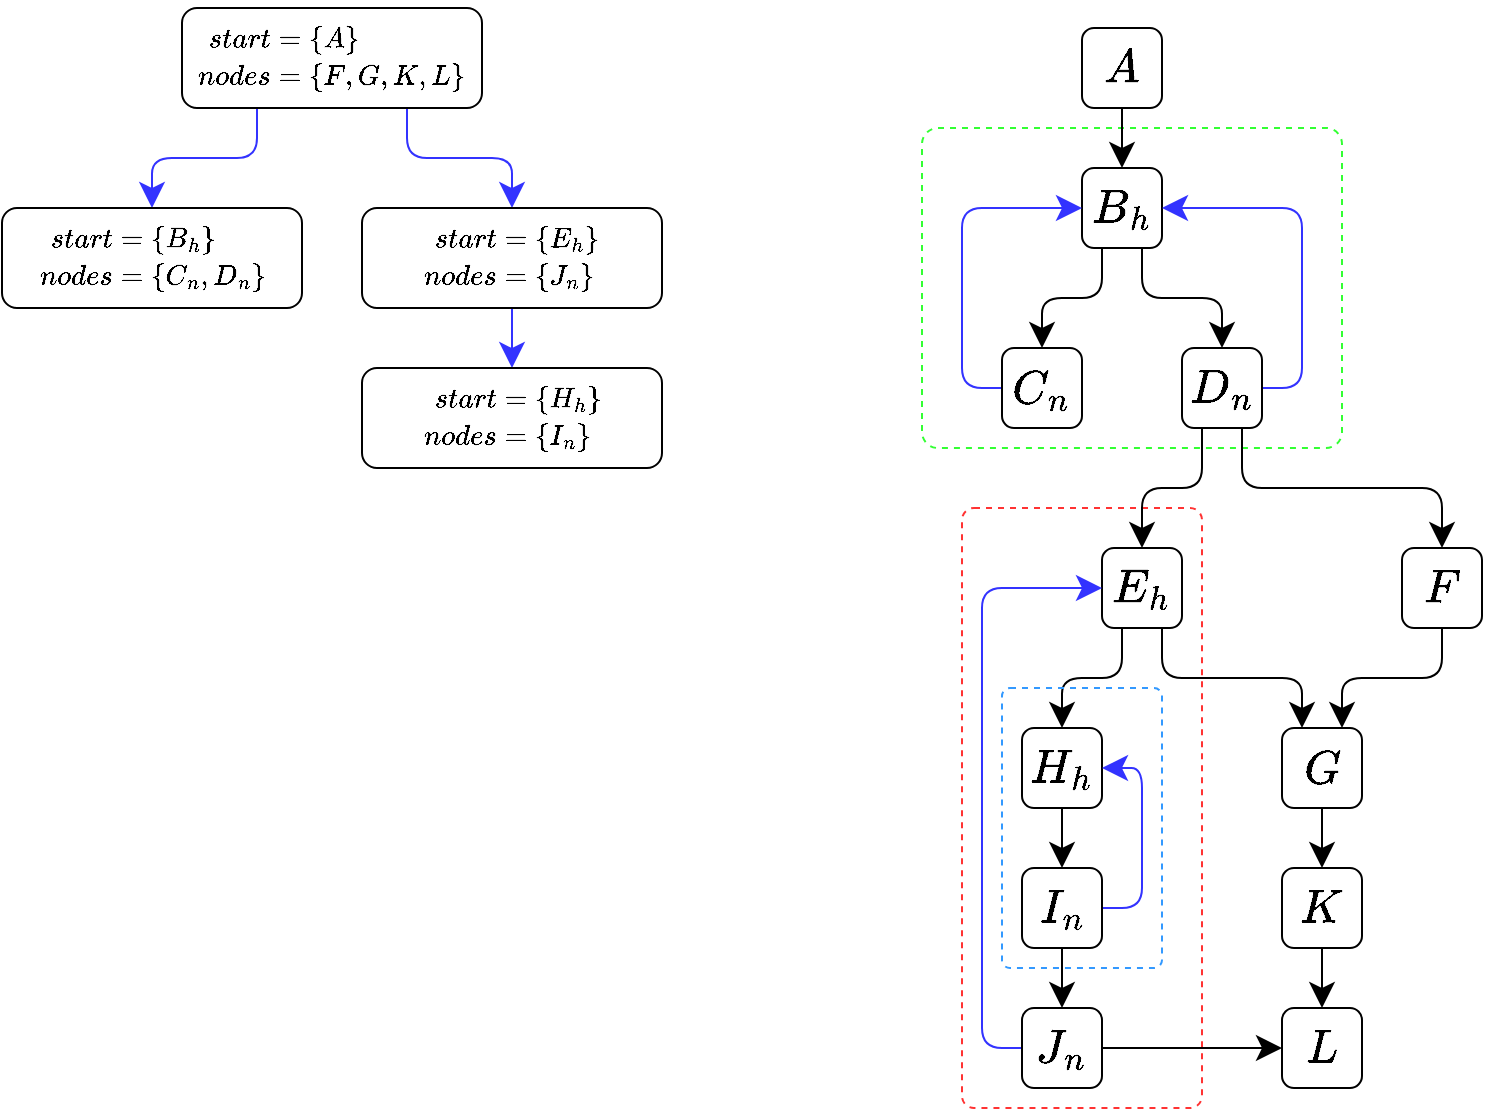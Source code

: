 <mxfile version="13.9.9" type="device"><diagram id="2R2VvhQD0RjQypz-PI-L" name="Page-1"><mxGraphModel dx="1086" dy="966" grid="1" gridSize="10" guides="1" tooltips="1" connect="1" arrows="1" fold="1" page="1" pageScale="1" pageWidth="850" pageHeight="1100" math="1" shadow="0"><root><mxCell id="0"/><mxCell id="1" parent="0"/><mxCell id="mpQRGWweKAERBZ0DxrK1-35" value="" style="rounded=1;whiteSpace=wrap;html=1;arcSize=5;dashed=1;fillColor=none;strokeColor=#FF3333;" vertex="1" parent="1"><mxGeometry x="500" y="300" width="120" height="300" as="geometry"/></mxCell><mxCell id="mpQRGWweKAERBZ0DxrK1-33" value="" style="rounded=1;whiteSpace=wrap;html=1;arcSize=5;dashed=1;fillColor=none;strokeColor=#33FF33;" vertex="1" parent="1"><mxGeometry x="480" y="110" width="210" height="160" as="geometry"/></mxCell><mxCell id="mpQRGWweKAERBZ0DxrK1-6" style="edgeStyle=orthogonalEdgeStyle;rounded=0;orthogonalLoop=1;jettySize=auto;html=1;exitX=0.5;exitY=1;exitDx=0;exitDy=0;entryX=0.5;entryY=0;entryDx=0;entryDy=0;endSize=10;" edge="1" parent="1" source="mpQRGWweKAERBZ0DxrK1-2" target="mpQRGWweKAERBZ0DxrK1-3"><mxGeometry relative="1" as="geometry"/></mxCell><mxCell id="mpQRGWweKAERBZ0DxrK1-2" value="$$A$$" style="rounded=1;whiteSpace=wrap;html=1;fontSize=20;" vertex="1" parent="1"><mxGeometry x="560" y="60" width="40" height="40" as="geometry"/></mxCell><mxCell id="mpQRGWweKAERBZ0DxrK1-7" style="edgeStyle=orthogonalEdgeStyle;rounded=1;orthogonalLoop=1;jettySize=auto;html=1;exitX=0.25;exitY=1;exitDx=0;exitDy=0;entryX=0.5;entryY=0;entryDx=0;entryDy=0;endSize=10;" edge="1" parent="1" source="mpQRGWweKAERBZ0DxrK1-3" target="mpQRGWweKAERBZ0DxrK1-4"><mxGeometry relative="1" as="geometry"/></mxCell><mxCell id="mpQRGWweKAERBZ0DxrK1-8" style="edgeStyle=orthogonalEdgeStyle;rounded=1;orthogonalLoop=1;jettySize=auto;html=1;exitX=0.75;exitY=1;exitDx=0;exitDy=0;entryX=0.5;entryY=0;entryDx=0;entryDy=0;endSize=10;" edge="1" parent="1" source="mpQRGWweKAERBZ0DxrK1-3" target="mpQRGWweKAERBZ0DxrK1-5"><mxGeometry relative="1" as="geometry"/></mxCell><mxCell id="mpQRGWweKAERBZ0DxrK1-3" value="$$B_h$$" style="rounded=1;whiteSpace=wrap;html=1;fontSize=20;" vertex="1" parent="1"><mxGeometry x="560" y="130" width="40" height="40" as="geometry"/></mxCell><mxCell id="mpQRGWweKAERBZ0DxrK1-31" style="edgeStyle=orthogonalEdgeStyle;rounded=1;orthogonalLoop=1;jettySize=auto;html=1;exitX=0;exitY=0.5;exitDx=0;exitDy=0;entryX=0;entryY=0.5;entryDx=0;entryDy=0;endSize=10;strokeColor=#3333FF;" edge="1" parent="1" source="mpQRGWweKAERBZ0DxrK1-4" target="mpQRGWweKAERBZ0DxrK1-3"><mxGeometry relative="1" as="geometry"/></mxCell><mxCell id="mpQRGWweKAERBZ0DxrK1-4" value="$$C_n$$" style="rounded=1;whiteSpace=wrap;html=1;fontSize=20;" vertex="1" parent="1"><mxGeometry x="520" y="220" width="40" height="40" as="geometry"/></mxCell><mxCell id="mpQRGWweKAERBZ0DxrK1-17" style="edgeStyle=orthogonalEdgeStyle;rounded=1;orthogonalLoop=1;jettySize=auto;html=1;exitX=0.75;exitY=1;exitDx=0;exitDy=0;entryX=0.5;entryY=0;entryDx=0;entryDy=0;endSize=10;" edge="1" parent="1" source="mpQRGWweKAERBZ0DxrK1-5" target="mpQRGWweKAERBZ0DxrK1-10"><mxGeometry relative="1" as="geometry"/></mxCell><mxCell id="mpQRGWweKAERBZ0DxrK1-18" style="edgeStyle=orthogonalEdgeStyle;rounded=1;orthogonalLoop=1;jettySize=auto;html=1;exitX=0.25;exitY=1;exitDx=0;exitDy=0;entryX=0.5;entryY=0;entryDx=0;entryDy=0;endSize=10;" edge="1" parent="1" source="mpQRGWweKAERBZ0DxrK1-5" target="mpQRGWweKAERBZ0DxrK1-9"><mxGeometry relative="1" as="geometry"/></mxCell><mxCell id="mpQRGWweKAERBZ0DxrK1-30" style="edgeStyle=orthogonalEdgeStyle;rounded=1;orthogonalLoop=1;jettySize=auto;html=1;exitX=1;exitY=0.5;exitDx=0;exitDy=0;entryX=1;entryY=0.5;entryDx=0;entryDy=0;endSize=10;strokeColor=#3333FF;" edge="1" parent="1" source="mpQRGWweKAERBZ0DxrK1-5" target="mpQRGWweKAERBZ0DxrK1-3"><mxGeometry relative="1" as="geometry"/></mxCell><mxCell id="mpQRGWweKAERBZ0DxrK1-5" value="$$D_n$$" style="rounded=1;whiteSpace=wrap;html=1;fontSize=20;" vertex="1" parent="1"><mxGeometry x="610" y="220" width="40" height="40" as="geometry"/></mxCell><mxCell id="mpQRGWweKAERBZ0DxrK1-20" style="edgeStyle=orthogonalEdgeStyle;rounded=1;orthogonalLoop=1;jettySize=auto;html=1;exitX=0.75;exitY=1;exitDx=0;exitDy=0;entryX=0.25;entryY=0;entryDx=0;entryDy=0;endSize=10;" edge="1" parent="1" source="mpQRGWweKAERBZ0DxrK1-9" target="mpQRGWweKAERBZ0DxrK1-11"><mxGeometry relative="1" as="geometry"/></mxCell><mxCell id="mpQRGWweKAERBZ0DxrK1-23" style="edgeStyle=orthogonalEdgeStyle;rounded=1;orthogonalLoop=1;jettySize=auto;html=1;exitX=0.25;exitY=1;exitDx=0;exitDy=0;entryX=0.5;entryY=0;entryDx=0;entryDy=0;endSize=10;" edge="1" parent="1" source="mpQRGWweKAERBZ0DxrK1-9" target="mpQRGWweKAERBZ0DxrK1-19"><mxGeometry relative="1" as="geometry"/></mxCell><mxCell id="mpQRGWweKAERBZ0DxrK1-9" value="$$E_h$$" style="rounded=1;whiteSpace=wrap;html=1;fontSize=20;" vertex="1" parent="1"><mxGeometry x="570" y="320" width="40" height="40" as="geometry"/></mxCell><mxCell id="mpQRGWweKAERBZ0DxrK1-14" style="edgeStyle=orthogonalEdgeStyle;rounded=1;orthogonalLoop=1;jettySize=auto;html=1;exitX=0.5;exitY=1;exitDx=0;exitDy=0;endSize=10;entryX=0.75;entryY=0;entryDx=0;entryDy=0;" edge="1" parent="1" source="mpQRGWweKAERBZ0DxrK1-10" target="mpQRGWweKAERBZ0DxrK1-11"><mxGeometry relative="1" as="geometry"/></mxCell><mxCell id="mpQRGWweKAERBZ0DxrK1-10" value="$$F$$" style="rounded=1;whiteSpace=wrap;html=1;fontSize=20;" vertex="1" parent="1"><mxGeometry x="720" y="320" width="40" height="40" as="geometry"/></mxCell><mxCell id="mpQRGWweKAERBZ0DxrK1-15" style="edgeStyle=orthogonalEdgeStyle;rounded=1;orthogonalLoop=1;jettySize=auto;html=1;exitX=0.5;exitY=1;exitDx=0;exitDy=0;entryX=0.5;entryY=0;entryDx=0;entryDy=0;endSize=10;" edge="1" parent="1" source="mpQRGWweKAERBZ0DxrK1-11" target="mpQRGWweKAERBZ0DxrK1-12"><mxGeometry relative="1" as="geometry"/></mxCell><mxCell id="mpQRGWweKAERBZ0DxrK1-11" value="$$G$$" style="rounded=1;whiteSpace=wrap;html=1;fontSize=20;" vertex="1" parent="1"><mxGeometry x="660" y="410" width="40" height="40" as="geometry"/></mxCell><mxCell id="mpQRGWweKAERBZ0DxrK1-16" style="edgeStyle=orthogonalEdgeStyle;rounded=1;orthogonalLoop=1;jettySize=auto;html=1;exitX=0.5;exitY=1;exitDx=0;exitDy=0;entryX=0.5;entryY=0;entryDx=0;entryDy=0;endSize=10;" edge="1" parent="1" source="mpQRGWweKAERBZ0DxrK1-12" target="mpQRGWweKAERBZ0DxrK1-13"><mxGeometry relative="1" as="geometry"/></mxCell><mxCell id="mpQRGWweKAERBZ0DxrK1-12" value="$$K$$" style="rounded=1;whiteSpace=wrap;html=1;fontSize=20;" vertex="1" parent="1"><mxGeometry x="660" y="480" width="40" height="40" as="geometry"/></mxCell><mxCell id="mpQRGWweKAERBZ0DxrK1-13" value="$$L$$" style="rounded=1;whiteSpace=wrap;html=1;fontSize=20;" vertex="1" parent="1"><mxGeometry x="660" y="550" width="40" height="40" as="geometry"/></mxCell><mxCell id="mpQRGWweKAERBZ0DxrK1-24" style="edgeStyle=orthogonalEdgeStyle;rounded=1;orthogonalLoop=1;jettySize=auto;html=1;exitX=0.5;exitY=1;exitDx=0;exitDy=0;entryX=0.5;entryY=0;entryDx=0;entryDy=0;endSize=10;" edge="1" parent="1" source="mpQRGWweKAERBZ0DxrK1-19" target="mpQRGWweKAERBZ0DxrK1-21"><mxGeometry relative="1" as="geometry"/></mxCell><mxCell id="mpQRGWweKAERBZ0DxrK1-19" value="$$H_h$$" style="rounded=1;whiteSpace=wrap;html=1;fontSize=20;" vertex="1" parent="1"><mxGeometry x="530" y="410" width="40" height="40" as="geometry"/></mxCell><mxCell id="mpQRGWweKAERBZ0DxrK1-26" style="edgeStyle=orthogonalEdgeStyle;rounded=1;orthogonalLoop=1;jettySize=auto;html=1;exitX=1;exitY=0.5;exitDx=0;exitDy=0;entryX=1;entryY=0.5;entryDx=0;entryDy=0;endSize=10;strokeColor=#3333FF;" edge="1" parent="1" source="mpQRGWweKAERBZ0DxrK1-21" target="mpQRGWweKAERBZ0DxrK1-19"><mxGeometry relative="1" as="geometry"/></mxCell><mxCell id="mpQRGWweKAERBZ0DxrK1-27" style="edgeStyle=orthogonalEdgeStyle;rounded=1;orthogonalLoop=1;jettySize=auto;html=1;exitX=0.5;exitY=1;exitDx=0;exitDy=0;entryX=0.5;entryY=0;entryDx=0;entryDy=0;endSize=10;" edge="1" parent="1" source="mpQRGWweKAERBZ0DxrK1-21" target="mpQRGWweKAERBZ0DxrK1-22"><mxGeometry relative="1" as="geometry"/></mxCell><mxCell id="mpQRGWweKAERBZ0DxrK1-21" value="$$I_n$$" style="rounded=1;whiteSpace=wrap;html=1;fontSize=20;" vertex="1" parent="1"><mxGeometry x="530" y="480" width="40" height="40" as="geometry"/></mxCell><mxCell id="mpQRGWweKAERBZ0DxrK1-28" style="edgeStyle=orthogonalEdgeStyle;rounded=1;orthogonalLoop=1;jettySize=auto;html=1;exitX=0;exitY=0.5;exitDx=0;exitDy=0;entryX=0;entryY=0.5;entryDx=0;entryDy=0;endSize=10;strokeColor=#3333FF;" edge="1" parent="1" source="mpQRGWweKAERBZ0DxrK1-22" target="mpQRGWweKAERBZ0DxrK1-9"><mxGeometry relative="1" as="geometry"/></mxCell><mxCell id="mpQRGWweKAERBZ0DxrK1-29" style="edgeStyle=orthogonalEdgeStyle;rounded=1;orthogonalLoop=1;jettySize=auto;html=1;exitX=1;exitY=0.5;exitDx=0;exitDy=0;entryX=0;entryY=0.5;entryDx=0;entryDy=0;endSize=10;" edge="1" parent="1" source="mpQRGWweKAERBZ0DxrK1-22" target="mpQRGWweKAERBZ0DxrK1-13"><mxGeometry relative="1" as="geometry"/></mxCell><mxCell id="mpQRGWweKAERBZ0DxrK1-22" value="$$J_n$$" style="rounded=1;whiteSpace=wrap;html=1;fontSize=20;" vertex="1" parent="1"><mxGeometry x="530" y="550" width="40" height="40" as="geometry"/></mxCell><mxCell id="mpQRGWweKAERBZ0DxrK1-34" value="" style="rounded=1;whiteSpace=wrap;html=1;arcSize=5;dashed=1;fillColor=none;strokeColor=#3399FF;" vertex="1" parent="1"><mxGeometry x="520" y="390" width="80" height="140" as="geometry"/></mxCell><mxCell id="mpQRGWweKAERBZ0DxrK1-43" style="edgeStyle=orthogonalEdgeStyle;rounded=1;orthogonalLoop=1;jettySize=auto;html=1;exitX=0.25;exitY=1;exitDx=0;exitDy=0;entryX=0.5;entryY=0;entryDx=0;entryDy=0;endSize=10;strokeColor=#3333FF;" edge="1" parent="1" source="mpQRGWweKAERBZ0DxrK1-38" target="mpQRGWweKAERBZ0DxrK1-39"><mxGeometry relative="1" as="geometry"/></mxCell><mxCell id="mpQRGWweKAERBZ0DxrK1-44" style="edgeStyle=orthogonalEdgeStyle;rounded=1;orthogonalLoop=1;jettySize=auto;html=1;exitX=0.75;exitY=1;exitDx=0;exitDy=0;entryX=0.5;entryY=0;entryDx=0;entryDy=0;endSize=10;strokeColor=#3333FF;" edge="1" parent="1" source="mpQRGWweKAERBZ0DxrK1-38" target="mpQRGWweKAERBZ0DxrK1-40"><mxGeometry relative="1" as="geometry"/></mxCell><mxCell id="mpQRGWweKAERBZ0DxrK1-38" value="$$\begin{split}&lt;br&gt;start &amp;amp;= \{A\} \\&lt;br&gt;nodes &amp;amp;= \{F,G,K,L\}&lt;br&gt;&amp;nbsp;\end{split}$$" style="rounded=1;whiteSpace=wrap;html=1;" vertex="1" parent="1"><mxGeometry x="110" y="50" width="150" height="50" as="geometry"/></mxCell><mxCell id="mpQRGWweKAERBZ0DxrK1-39" value="$$\begin{split}&lt;br&gt;start &amp;amp;= \{B_h\} \\&lt;br&gt;nodes &amp;amp;= \{C_n, D_n\}&lt;br&gt;&amp;nbsp;\end{split}$$" style="rounded=1;whiteSpace=wrap;html=1;" vertex="1" parent="1"><mxGeometry x="20" y="150" width="150" height="50" as="geometry"/></mxCell><mxCell id="mpQRGWweKAERBZ0DxrK1-42" style="edgeStyle=orthogonalEdgeStyle;rounded=1;orthogonalLoop=1;jettySize=auto;html=1;exitX=0.5;exitY=1;exitDx=0;exitDy=0;entryX=0.5;entryY=0;entryDx=0;entryDy=0;endSize=10;strokeColor=#3333FF;" edge="1" parent="1" source="mpQRGWweKAERBZ0DxrK1-40" target="mpQRGWweKAERBZ0DxrK1-41"><mxGeometry relative="1" as="geometry"/></mxCell><mxCell id="mpQRGWweKAERBZ0DxrK1-40" value="$$\begin{split}&lt;br&gt;start &amp;amp;= \{E_h\} \\&lt;br&gt;nodes &amp;amp;= \{J_n\}&lt;br&gt;&amp;nbsp;\end{split}$$" style="rounded=1;whiteSpace=wrap;html=1;" vertex="1" parent="1"><mxGeometry x="200" y="150" width="150" height="50" as="geometry"/></mxCell><mxCell id="mpQRGWweKAERBZ0DxrK1-41" value="$$\begin{split}&lt;br&gt;start &amp;amp;= \{H_h\} \\&lt;br&gt;nodes &amp;amp;= \{I_n\}&lt;br&gt;&amp;nbsp;\end{split}$$" style="rounded=1;whiteSpace=wrap;html=1;" vertex="1" parent="1"><mxGeometry x="200" y="230" width="150" height="50" as="geometry"/></mxCell></root></mxGraphModel></diagram></mxfile>